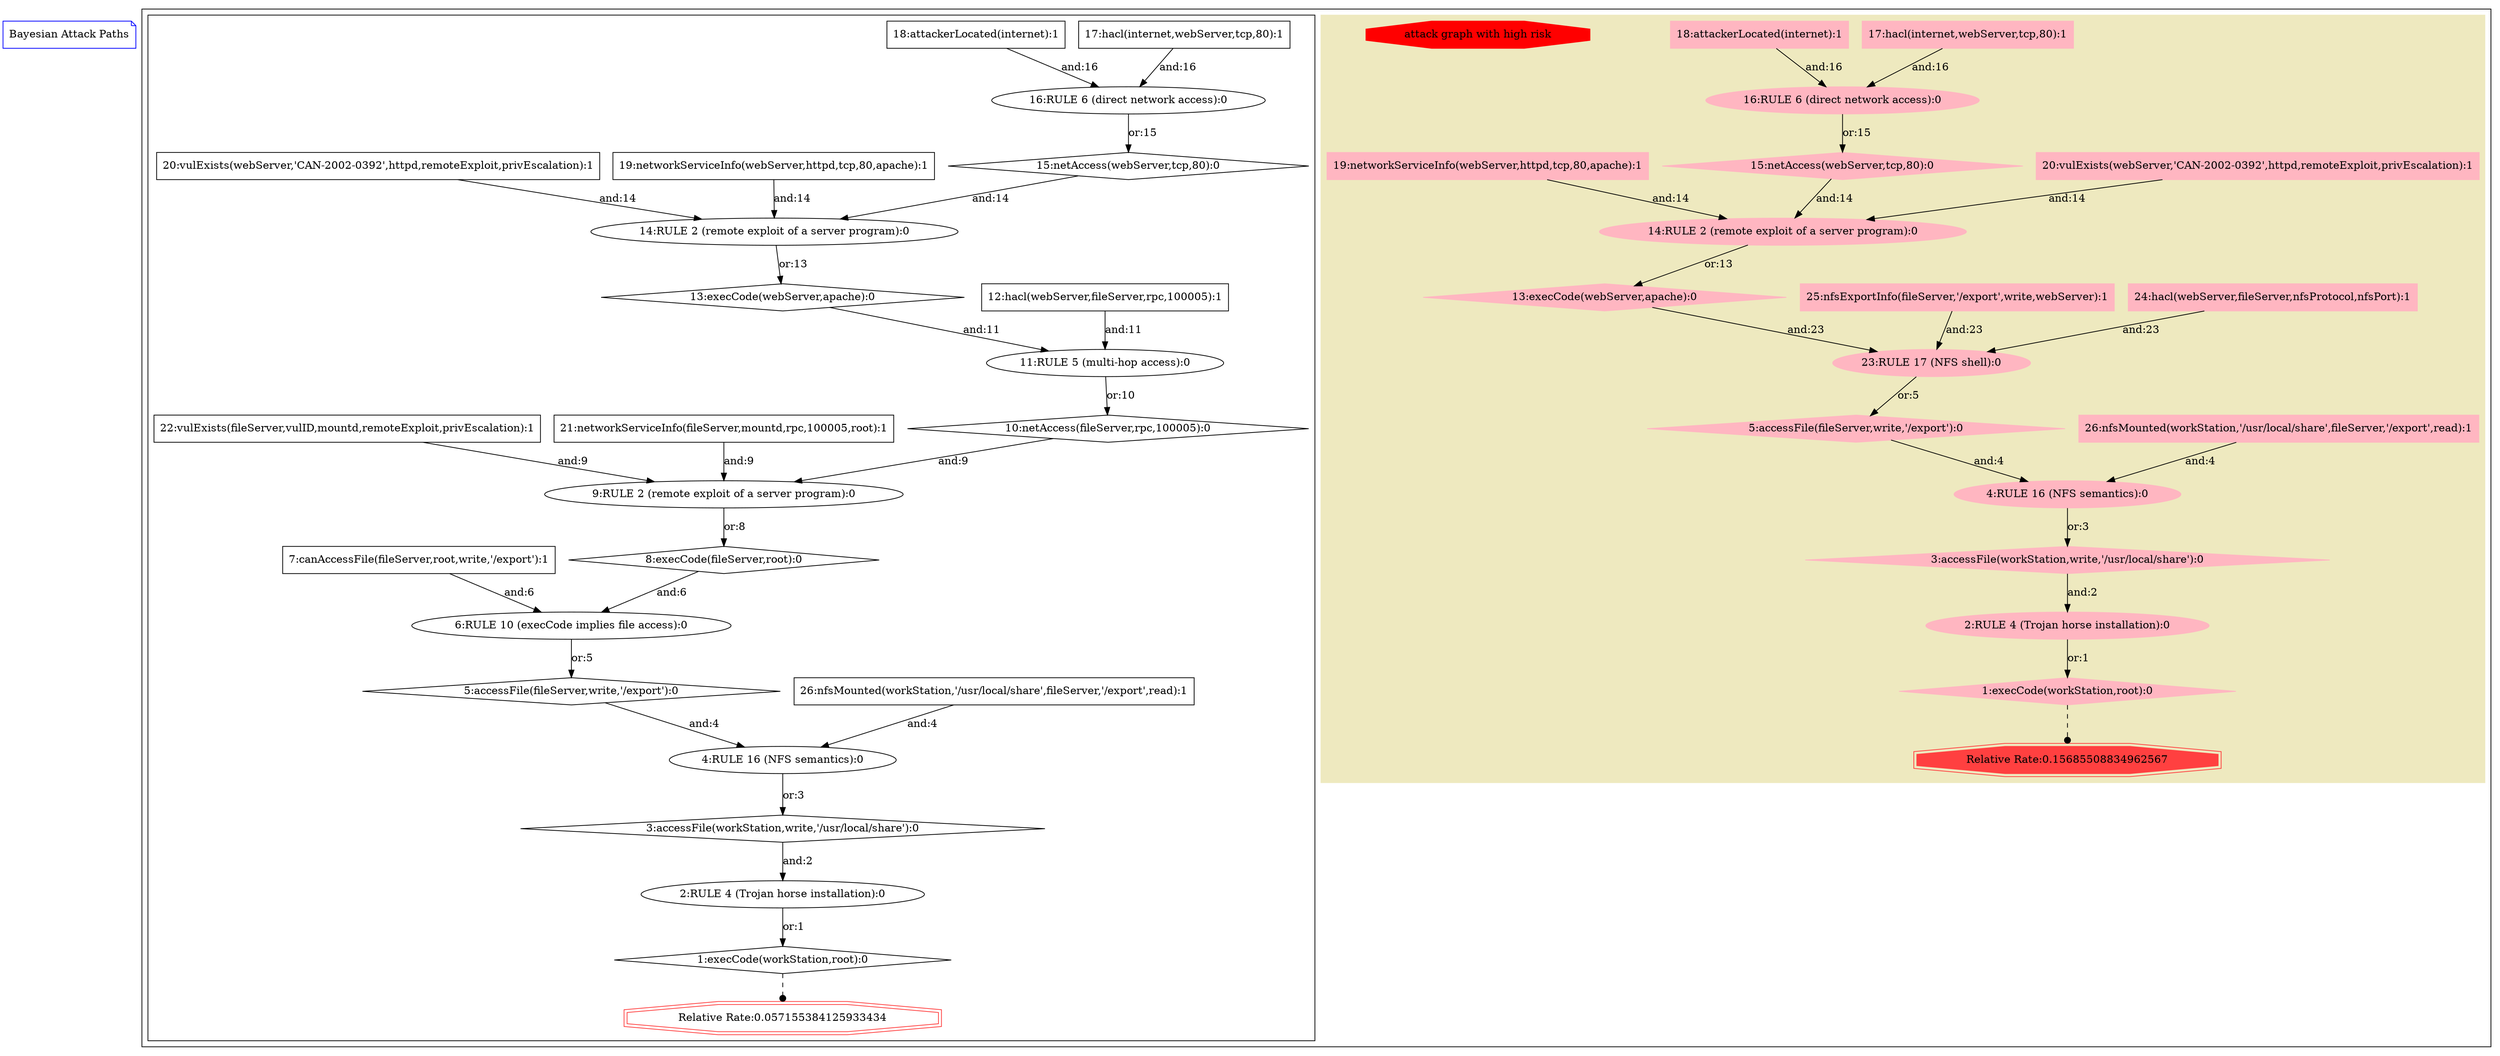 // This is the result.
digraph cluster_Attack_Paths {
	compound=true
	"Attack Paths" [label="Bayesian Attack Paths" color=blue shape=note]
	subgraph "cluster_Series:1" {
		compound=true
		// This is the attack graph with high risk.
		subgraph "cluster_rate:1" {
			graph [color=lemonchiffon2 style=filled]
			node [color=lightpink style=filled]
			"1|20" [label="20:vulExists(webServer,'CAN-2002-0392',httpd,remoteExploit,privEscalation):1" shape=box]
			"1|2" [label="2:RULE 4 (Trojan horse installation):0" shape=ellipse]
			"1|3" [label="3:accessFile(workStation,write,'/usr/local/share'):0" shape=diamond]
			"1|13" [label="13:execCode(webServer,apache):0" shape=diamond]
			"1|4" [label="4:RULE 16 (NFS semantics):0" shape=ellipse]
			"1|23" [label="23:RULE 17 (NFS shell):0" shape=ellipse]
			"1|14" [label="14:RULE 2 (remote exploit of a server program):0" shape=ellipse]
			"1|5" [label="5:accessFile(fileServer,write,'/export'):0" shape=diamond]
			"1|15" [label="15:netAccess(webServer,tcp,80):0" shape=diamond]
			"1|24" [label="24:hacl(webServer,fileServer,nfsProtocol,nfsPort):1" shape=box]
			"1|26" [label="26:nfsMounted(workStation,'/usr/local/share',fileServer,'/export',read):1" shape=box]
			"1|25" [label="25:nfsExportInfo(fileServer,'/export',write,webServer):1" shape=box]
			"1|16" [label="16:RULE 6 (direct network access):0" shape=ellipse]
			"1|17" [label="17:hacl(internet,webServer,tcp,80):1" shape=box]
			"1|18" [label="18:attackerLocated(internet):1" shape=box]
			"1|19" [label="19:networkServiceInfo(webServer,httpd,tcp,80,apache):1" shape=box]
			"1|1" [label="1:execCode(workStation,root):0" shape=diamond]
			"1|3" -> "1|2" [label="and:2"]
			"1|4" -> "1|3" [label="or:3"]
			"1|14" -> "1|13" [label="or:13"]
			"1|5" -> "1|4" [label="and:4"]
			"1|26" -> "1|4" [label="and:4"]
			"1|24" -> "1|23" [label="and:23"]
			"1|25" -> "1|23" [label="and:23"]
			"1|13" -> "1|23" [label="and:23"]
			"1|15" -> "1|14" [label="and:14"]
			"1|19" -> "1|14" [label="and:14"]
			"1|20" -> "1|14" [label="and:14"]
			"1|23" -> "1|5" [label="or:5"]
			"1|16" -> "1|15" [label="or:15"]
			"1|17" -> "1|16" [label="and:16"]
			"1|18" -> "1|16" [label="and:16"]
			"1|2" -> "1|1" [label="or:1"]
			Rate1 [label="Relative Rate:0.15685508834962567" color=brown1 shape=doubleoctagon]
			"attack graph with high risk" [label="attack graph with high risk" color=red shape=octagon]
			"1|1" -> Rate1 [arrowhead=dot style=dashed]
		}
		subgraph "cluster_rate:2" {
			"2|11" [label="11:RULE 5 (multi-hop access):0" shape=ellipse]
			"2|12" [label="12:hacl(webServer,fileServer,rpc,100005):1" shape=box]
			"2|13" [label="13:execCode(webServer,apache):0" shape=diamond]
			"2|14" [label="14:RULE 2 (remote exploit of a server program):0" shape=ellipse]
			"2|15" [label="15:netAccess(webServer,tcp,80):0" shape=diamond]
			"2|16" [label="16:RULE 6 (direct network access):0" shape=ellipse]
			"2|17" [label="17:hacl(internet,webServer,tcp,80):1" shape=box]
			"2|18" [label="18:attackerLocated(internet):1" shape=box]
			"2|19" [label="19:networkServiceInfo(webServer,httpd,tcp,80,apache):1" shape=box]
			"2|20" [label="20:vulExists(webServer,'CAN-2002-0392',httpd,remoteExploit,privEscalation):1" shape=box]
			"2|21" [label="21:networkServiceInfo(fileServer,mountd,rpc,100005,root):1" shape=box]
			"2|22" [label="22:vulExists(fileServer,vulID,mountd,remoteExploit,privEscalation):1" shape=box]
			"2|26" [label="26:nfsMounted(workStation,'/usr/local/share',fileServer,'/export',read):1" shape=box]
			"2|1" [label="1:execCode(workStation,root):0" shape=diamond]
			"2|2" [label="2:RULE 4 (Trojan horse installation):0" shape=ellipse]
			"2|3" [label="3:accessFile(workStation,write,'/usr/local/share'):0" shape=diamond]
			"2|4" [label="4:RULE 16 (NFS semantics):0" shape=ellipse]
			"2|5" [label="5:accessFile(fileServer,write,'/export'):0" shape=diamond]
			"2|6" [label="6:RULE 10 (execCode implies file access):0" shape=ellipse]
			"2|7" [label="7:canAccessFile(fileServer,root,write,'/export'):1" shape=box]
			"2|8" [label="8:execCode(fileServer,root):0" shape=diamond]
			"2|9" [label="9:RULE 2 (remote exploit of a server program):0" shape=ellipse]
			"2|10" [label="10:netAccess(fileServer,rpc,100005):0" shape=diamond]
			"2|12" -> "2|11" [label="and:11"]
			"2|13" -> "2|11" [label="and:11"]
			"2|14" -> "2|13" [label="or:13"]
			"2|15" -> "2|14" [label="and:14"]
			"2|19" -> "2|14" [label="and:14"]
			"2|20" -> "2|14" [label="and:14"]
			"2|16" -> "2|15" [label="or:15"]
			"2|17" -> "2|16" [label="and:16"]
			"2|18" -> "2|16" [label="and:16"]
			"2|2" -> "2|1" [label="or:1"]
			"2|3" -> "2|2" [label="and:2"]
			"2|4" -> "2|3" [label="or:3"]
			"2|5" -> "2|4" [label="and:4"]
			"2|26" -> "2|4" [label="and:4"]
			"2|6" -> "2|5" [label="or:5"]
			"2|7" -> "2|6" [label="and:6"]
			"2|8" -> "2|6" [label="and:6"]
			"2|9" -> "2|8" [label="or:8"]
			"2|10" -> "2|9" [label="and:9"]
			"2|21" -> "2|9" [label="and:9"]
			"2|22" -> "2|9" [label="and:9"]
			"2|11" -> "2|10" [label="or:10"]
			Rate2 [label="Relative Rate:0.057155384125933434" color=brown1 shape=doubleoctagon]
			"attack graph with high risk" [label="attack graph with high risk" color=red shape=octagon]
			"2|1" -> Rate2 [arrowhead=dot style=dashed]
		}
	}
}

